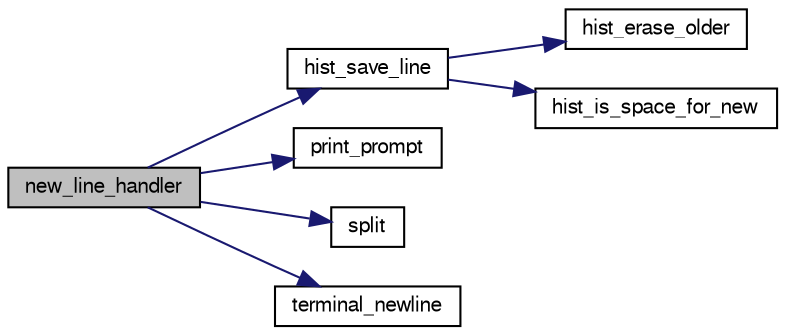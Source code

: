 digraph "new_line_handler"
{
  edge [fontname="FreeSans",fontsize="10",labelfontname="FreeSans",labelfontsize="10"];
  node [fontname="FreeSans",fontsize="10",shape=record];
  rankdir="LR";
  Node1 [label="new_line_handler",height=0.2,width=0.4,color="black", fillcolor="grey75", style="filled", fontcolor="black"];
  Node1 -> Node2 [color="midnightblue",fontsize="10",style="solid",fontname="FreeSans"];
  Node2 [label="hist_save_line",height=0.2,width=0.4,color="black", fillcolor="white", style="filled",URL="$microrl_8c.html#a0bf1a06d92693a88ee0e8f3361094e8c"];
  Node2 -> Node3 [color="midnightblue",fontsize="10",style="solid",fontname="FreeSans"];
  Node3 [label="hist_erase_older",height=0.2,width=0.4,color="black", fillcolor="white", style="filled",URL="$microrl_8c.html#a4da0cd747e34a7e7f149279eef5e7632"];
  Node2 -> Node4 [color="midnightblue",fontsize="10",style="solid",fontname="FreeSans"];
  Node4 [label="hist_is_space_for_new",height=0.2,width=0.4,color="black", fillcolor="white", style="filled",URL="$microrl_8c.html#a3053e85a1f91595c578fc2173f0a4f68"];
  Node1 -> Node5 [color="midnightblue",fontsize="10",style="solid",fontname="FreeSans"];
  Node5 [label="print_prompt",height=0.2,width=0.4,color="black", fillcolor="white", style="filled",URL="$microrl_8c.html#a4caa54d528c671f06054783ef79839c6"];
  Node1 -> Node6 [color="midnightblue",fontsize="10",style="solid",fontname="FreeSans"];
  Node6 [label="split",height=0.2,width=0.4,color="black", fillcolor="white", style="filled",URL="$microrl_8c.html#a306bf791daa21526b303e834c34916b4"];
  Node1 -> Node7 [color="midnightblue",fontsize="10",style="solid",fontname="FreeSans"];
  Node7 [label="terminal_newline",height=0.2,width=0.4,color="black", fillcolor="white", style="filled",URL="$microrl_8c.html#abd2cca83a3e6069ba16ed5eccf3e1284"];
}
